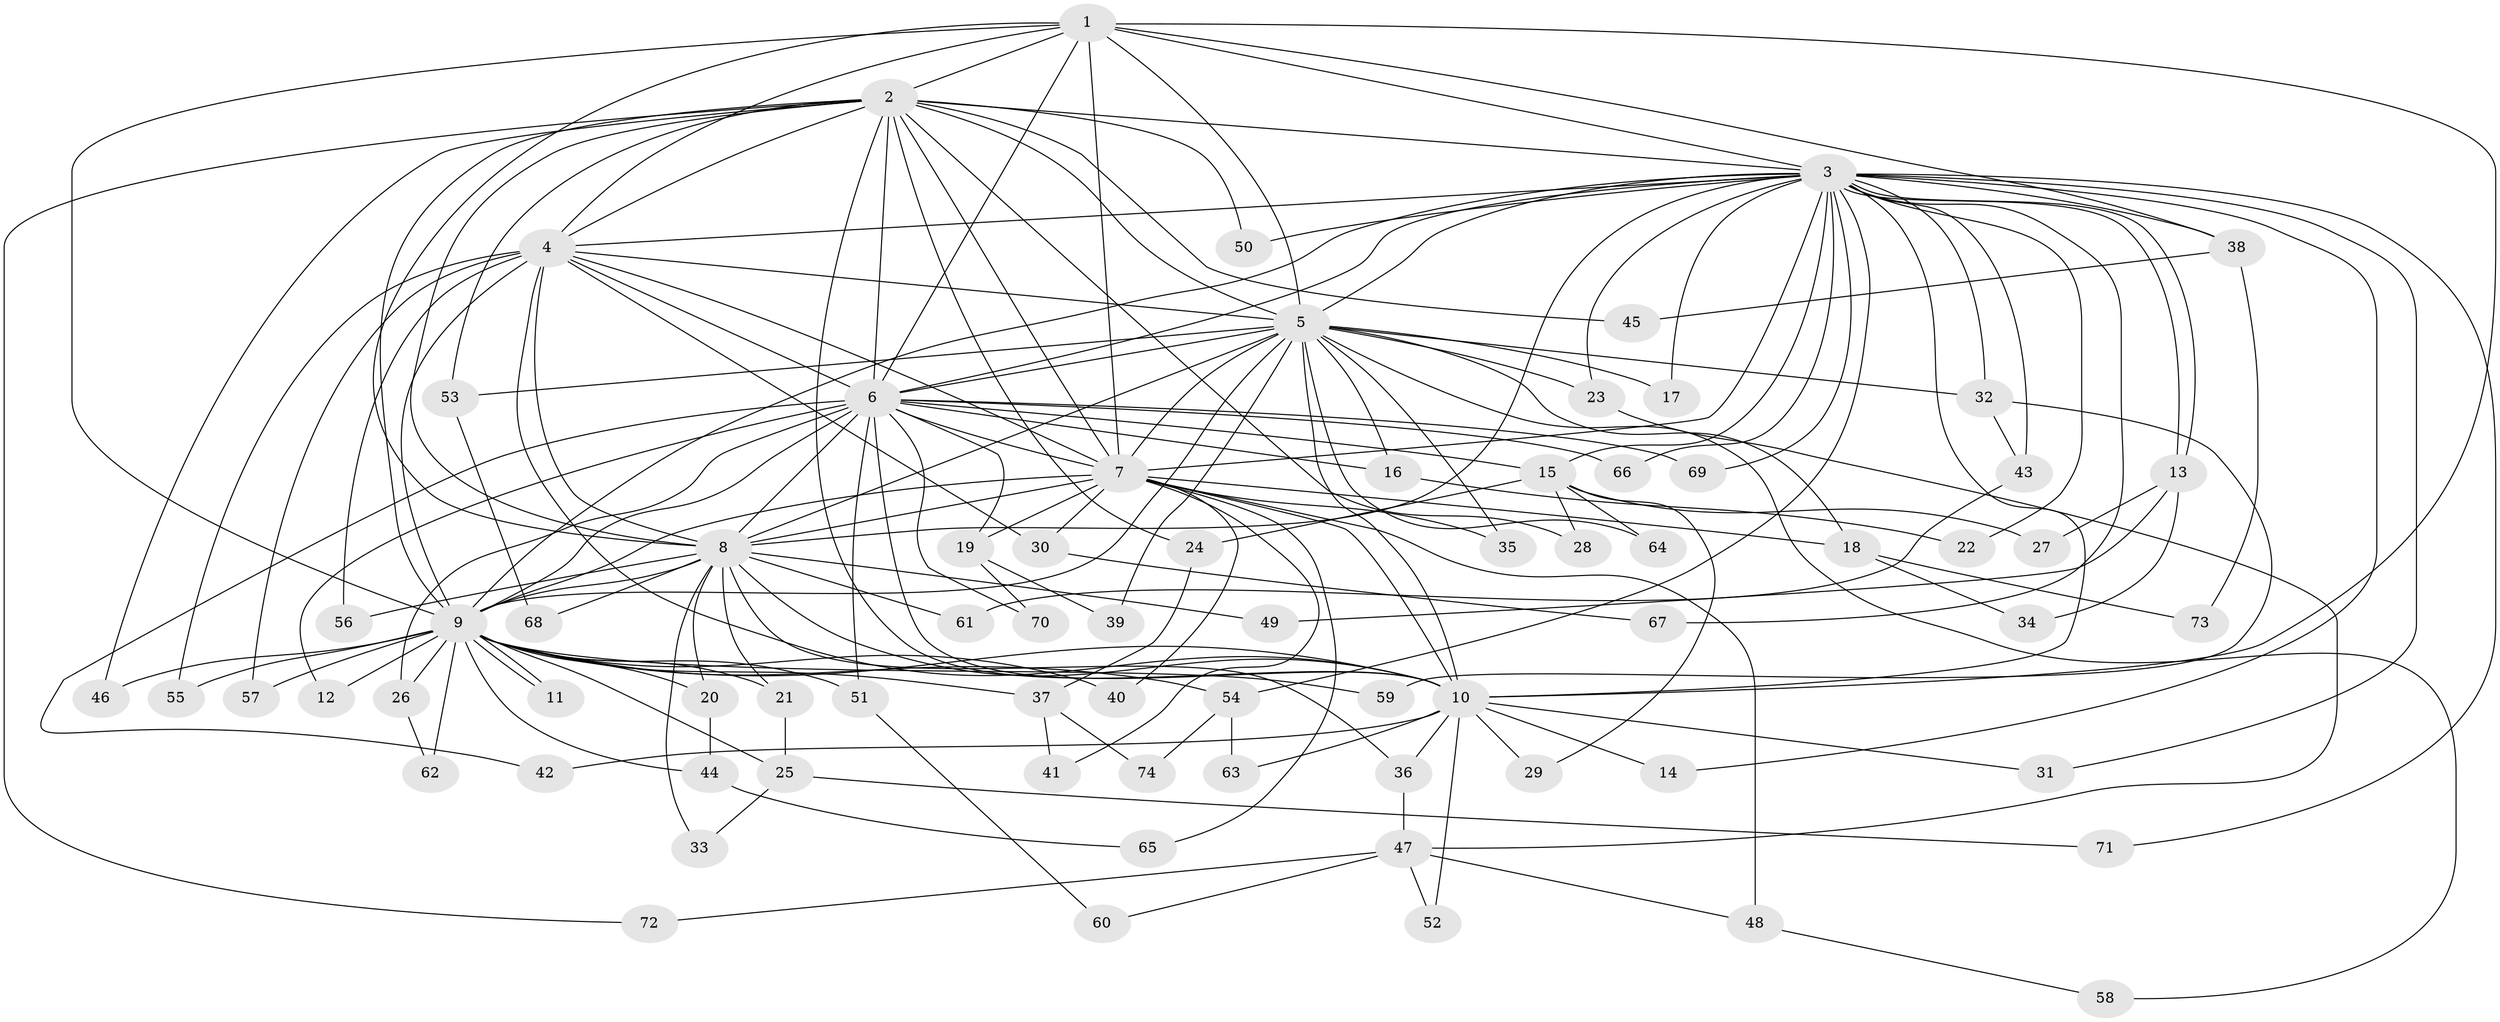 // Generated by graph-tools (version 1.1) at 2025/01/03/09/25 03:01:14]
// undirected, 74 vertices, 173 edges
graph export_dot {
graph [start="1"]
  node [color=gray90,style=filled];
  1;
  2;
  3;
  4;
  5;
  6;
  7;
  8;
  9;
  10;
  11;
  12;
  13;
  14;
  15;
  16;
  17;
  18;
  19;
  20;
  21;
  22;
  23;
  24;
  25;
  26;
  27;
  28;
  29;
  30;
  31;
  32;
  33;
  34;
  35;
  36;
  37;
  38;
  39;
  40;
  41;
  42;
  43;
  44;
  45;
  46;
  47;
  48;
  49;
  50;
  51;
  52;
  53;
  54;
  55;
  56;
  57;
  58;
  59;
  60;
  61;
  62;
  63;
  64;
  65;
  66;
  67;
  68;
  69;
  70;
  71;
  72;
  73;
  74;
  1 -- 2;
  1 -- 3;
  1 -- 4;
  1 -- 5;
  1 -- 6;
  1 -- 7;
  1 -- 8;
  1 -- 9;
  1 -- 10;
  1 -- 38;
  2 -- 3;
  2 -- 4;
  2 -- 5;
  2 -- 6;
  2 -- 7;
  2 -- 8;
  2 -- 9;
  2 -- 10;
  2 -- 24;
  2 -- 28;
  2 -- 45;
  2 -- 46;
  2 -- 50;
  2 -- 53;
  2 -- 72;
  3 -- 4;
  3 -- 5;
  3 -- 6;
  3 -- 7;
  3 -- 8;
  3 -- 9;
  3 -- 10;
  3 -- 13;
  3 -- 13;
  3 -- 14;
  3 -- 15;
  3 -- 17;
  3 -- 22;
  3 -- 23;
  3 -- 31;
  3 -- 32;
  3 -- 38;
  3 -- 43;
  3 -- 50;
  3 -- 54;
  3 -- 66;
  3 -- 67;
  3 -- 69;
  3 -- 71;
  4 -- 5;
  4 -- 6;
  4 -- 7;
  4 -- 8;
  4 -- 9;
  4 -- 10;
  4 -- 30;
  4 -- 55;
  4 -- 56;
  4 -- 57;
  5 -- 6;
  5 -- 7;
  5 -- 8;
  5 -- 9;
  5 -- 10;
  5 -- 16;
  5 -- 17;
  5 -- 18;
  5 -- 23;
  5 -- 32;
  5 -- 35;
  5 -- 39;
  5 -- 53;
  5 -- 58;
  5 -- 64;
  6 -- 7;
  6 -- 8;
  6 -- 9;
  6 -- 10;
  6 -- 12;
  6 -- 15;
  6 -- 16;
  6 -- 19;
  6 -- 26;
  6 -- 42;
  6 -- 51;
  6 -- 66;
  6 -- 69;
  6 -- 70;
  7 -- 8;
  7 -- 9;
  7 -- 10;
  7 -- 18;
  7 -- 19;
  7 -- 30;
  7 -- 35;
  7 -- 40;
  7 -- 41;
  7 -- 48;
  7 -- 65;
  8 -- 9;
  8 -- 10;
  8 -- 20;
  8 -- 21;
  8 -- 33;
  8 -- 36;
  8 -- 49;
  8 -- 56;
  8 -- 61;
  8 -- 68;
  9 -- 10;
  9 -- 11;
  9 -- 11;
  9 -- 12;
  9 -- 20;
  9 -- 21;
  9 -- 25;
  9 -- 26;
  9 -- 37;
  9 -- 40;
  9 -- 44;
  9 -- 46;
  9 -- 51;
  9 -- 54;
  9 -- 55;
  9 -- 57;
  9 -- 59;
  9 -- 62;
  10 -- 14;
  10 -- 29;
  10 -- 31;
  10 -- 36;
  10 -- 42;
  10 -- 52;
  10 -- 63;
  13 -- 27;
  13 -- 34;
  13 -- 49;
  15 -- 24;
  15 -- 27;
  15 -- 28;
  15 -- 29;
  15 -- 64;
  16 -- 22;
  18 -- 34;
  18 -- 73;
  19 -- 39;
  19 -- 70;
  20 -- 44;
  21 -- 25;
  23 -- 47;
  24 -- 37;
  25 -- 33;
  25 -- 71;
  26 -- 62;
  30 -- 67;
  32 -- 43;
  32 -- 59;
  36 -- 47;
  37 -- 41;
  37 -- 74;
  38 -- 45;
  38 -- 73;
  43 -- 61;
  44 -- 65;
  47 -- 48;
  47 -- 52;
  47 -- 60;
  47 -- 72;
  48 -- 58;
  51 -- 60;
  53 -- 68;
  54 -- 63;
  54 -- 74;
}
